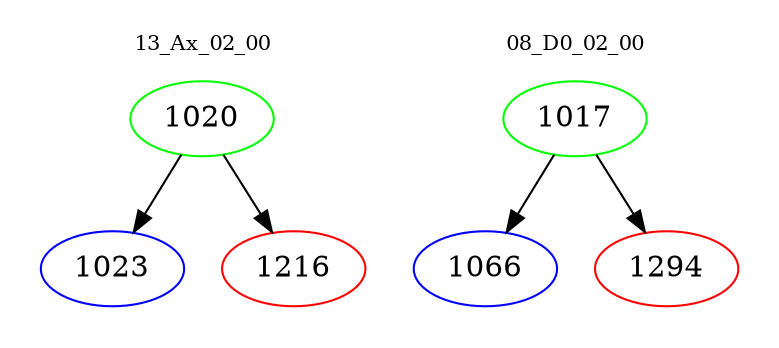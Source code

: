 digraph{
subgraph cluster_0 {
color = white
label = "13_Ax_02_00";
fontsize=10;
T0_1020 [label="1020", color="green"]
T0_1020 -> T0_1023 [color="black"]
T0_1023 [label="1023", color="blue"]
T0_1020 -> T0_1216 [color="black"]
T0_1216 [label="1216", color="red"]
}
subgraph cluster_1 {
color = white
label = "08_D0_02_00";
fontsize=10;
T1_1017 [label="1017", color="green"]
T1_1017 -> T1_1066 [color="black"]
T1_1066 [label="1066", color="blue"]
T1_1017 -> T1_1294 [color="black"]
T1_1294 [label="1294", color="red"]
}
}
